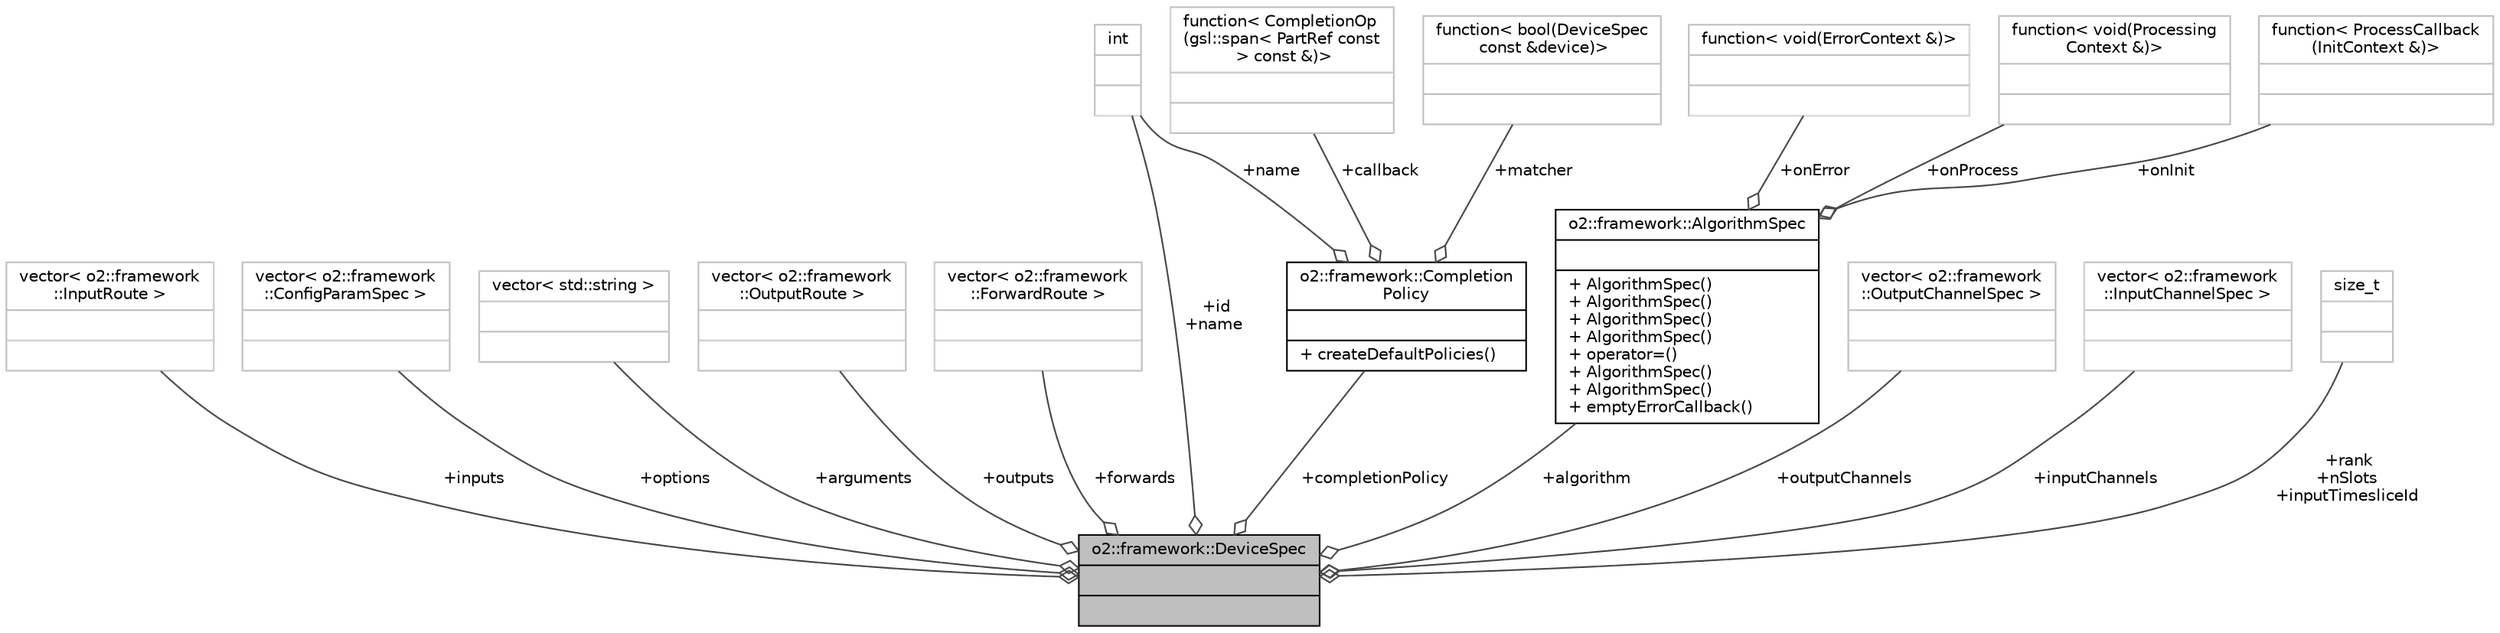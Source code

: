 digraph "o2::framework::DeviceSpec"
{
 // INTERACTIVE_SVG=YES
  bgcolor="transparent";
  edge [fontname="Helvetica",fontsize="10",labelfontname="Helvetica",labelfontsize="10"];
  node [fontname="Helvetica",fontsize="10",shape=record];
  Node1 [label="{o2::framework::DeviceSpec\n||}",height=0.2,width=0.4,color="black", fillcolor="grey75", style="filled" fontcolor="black"];
  Node2 -> Node1 [color="grey25",fontsize="10",style="solid",label=" +inputs" ,arrowhead="odiamond",fontname="Helvetica"];
  Node2 [label="{vector\< o2::framework\l::InputRoute \>\n||}",height=0.2,width=0.4,color="grey75"];
  Node3 -> Node1 [color="grey25",fontsize="10",style="solid",label=" +options" ,arrowhead="odiamond",fontname="Helvetica"];
  Node3 [label="{vector\< o2::framework\l::ConfigParamSpec \>\n||}",height=0.2,width=0.4,color="grey75"];
  Node4 -> Node1 [color="grey25",fontsize="10",style="solid",label=" +arguments" ,arrowhead="odiamond",fontname="Helvetica"];
  Node4 [label="{vector\< std::string \>\n||}",height=0.2,width=0.4,color="grey75"];
  Node5 -> Node1 [color="grey25",fontsize="10",style="solid",label=" +outputs" ,arrowhead="odiamond",fontname="Helvetica"];
  Node5 [label="{vector\< o2::framework\l::OutputRoute \>\n||}",height=0.2,width=0.4,color="grey75"];
  Node6 -> Node1 [color="grey25",fontsize="10",style="solid",label=" +forwards" ,arrowhead="odiamond",fontname="Helvetica"];
  Node6 [label="{vector\< o2::framework\l::ForwardRoute \>\n||}",height=0.2,width=0.4,color="grey75"];
  Node7 -> Node1 [color="grey25",fontsize="10",style="solid",label=" +id\n+name" ,arrowhead="odiamond",fontname="Helvetica"];
  Node7 [label="{int\n||}",height=0.2,width=0.4,color="grey75"];
  Node8 -> Node1 [color="grey25",fontsize="10",style="solid",label=" +completionPolicy" ,arrowhead="odiamond",fontname="Helvetica"];
  Node8 [label="{o2::framework::Completion\lPolicy\n||+ createDefaultPolicies()\l}",height=0.2,width=0.4,color="black",URL="$d6/d43/structo2_1_1framework_1_1CompletionPolicy.html"];
  Node9 -> Node8 [color="grey25",fontsize="10",style="solid",label=" +callback" ,arrowhead="odiamond",fontname="Helvetica"];
  Node9 [label="{function\< CompletionOp\l(gsl::span\< PartRef const\l  \> const &)\>\n||}",height=0.2,width=0.4,color="grey75"];
  Node10 -> Node8 [color="grey25",fontsize="10",style="solid",label=" +matcher" ,arrowhead="odiamond",fontname="Helvetica"];
  Node10 [label="{function\< bool(DeviceSpec\l const &device)\>\n||}",height=0.2,width=0.4,color="grey75"];
  Node7 -> Node8 [color="grey25",fontsize="10",style="solid",label=" +name" ,arrowhead="odiamond",fontname="Helvetica"];
  Node11 -> Node1 [color="grey25",fontsize="10",style="solid",label=" +algorithm" ,arrowhead="odiamond",fontname="Helvetica"];
  Node11 [label="{o2::framework::AlgorithmSpec\n||+ AlgorithmSpec()\l+ AlgorithmSpec()\l+ AlgorithmSpec()\l+ AlgorithmSpec()\l+ operator=()\l+ AlgorithmSpec()\l+ AlgorithmSpec()\l+ emptyErrorCallback()\l}",height=0.2,width=0.4,color="black",URL="$d4/d5e/structo2_1_1framework_1_1AlgorithmSpec.html"];
  Node12 -> Node11 [color="grey25",fontsize="10",style="solid",label=" +onError" ,arrowhead="odiamond",fontname="Helvetica"];
  Node12 [label="{function\< void(ErrorContext &)\>\n||}",height=0.2,width=0.4,color="grey75"];
  Node13 -> Node11 [color="grey25",fontsize="10",style="solid",label=" +onProcess" ,arrowhead="odiamond",fontname="Helvetica"];
  Node13 [label="{function\< void(Processing\lContext &)\>\n||}",height=0.2,width=0.4,color="grey75"];
  Node14 -> Node11 [color="grey25",fontsize="10",style="solid",label=" +onInit" ,arrowhead="odiamond",fontname="Helvetica"];
  Node14 [label="{function\< ProcessCallback\l(InitContext &)\>\n||}",height=0.2,width=0.4,color="grey75"];
  Node15 -> Node1 [color="grey25",fontsize="10",style="solid",label=" +outputChannels" ,arrowhead="odiamond",fontname="Helvetica"];
  Node15 [label="{vector\< o2::framework\l::OutputChannelSpec \>\n||}",height=0.2,width=0.4,color="grey75"];
  Node16 -> Node1 [color="grey25",fontsize="10",style="solid",label=" +inputChannels" ,arrowhead="odiamond",fontname="Helvetica"];
  Node16 [label="{vector\< o2::framework\l::InputChannelSpec \>\n||}",height=0.2,width=0.4,color="grey75"];
  Node17 -> Node1 [color="grey25",fontsize="10",style="solid",label=" +rank\n+nSlots\n+inputTimesliceId" ,arrowhead="odiamond",fontname="Helvetica"];
  Node17 [label="{size_t\n||}",height=0.2,width=0.4,color="grey75"];
}
